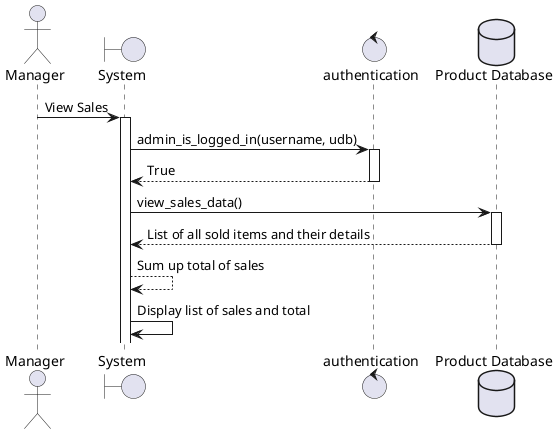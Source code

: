 @startuml viewSales
actor Manager
boundary "System" as system
control "authentication" as auth 
Database "Product Database" as pdb
Manager -> system: View Sales
activate system
system -> auth: admin_is_logged_in(username, udb)
activate auth
auth --> system: True
deactivate auth
system -> pdb: view_sales_data()
activate pdb
pdb --> system: List of all sold items and their details
deactivate pdb
system --> system: Sum up total of sales
system -> system: Display list of sales and total
@enduml 